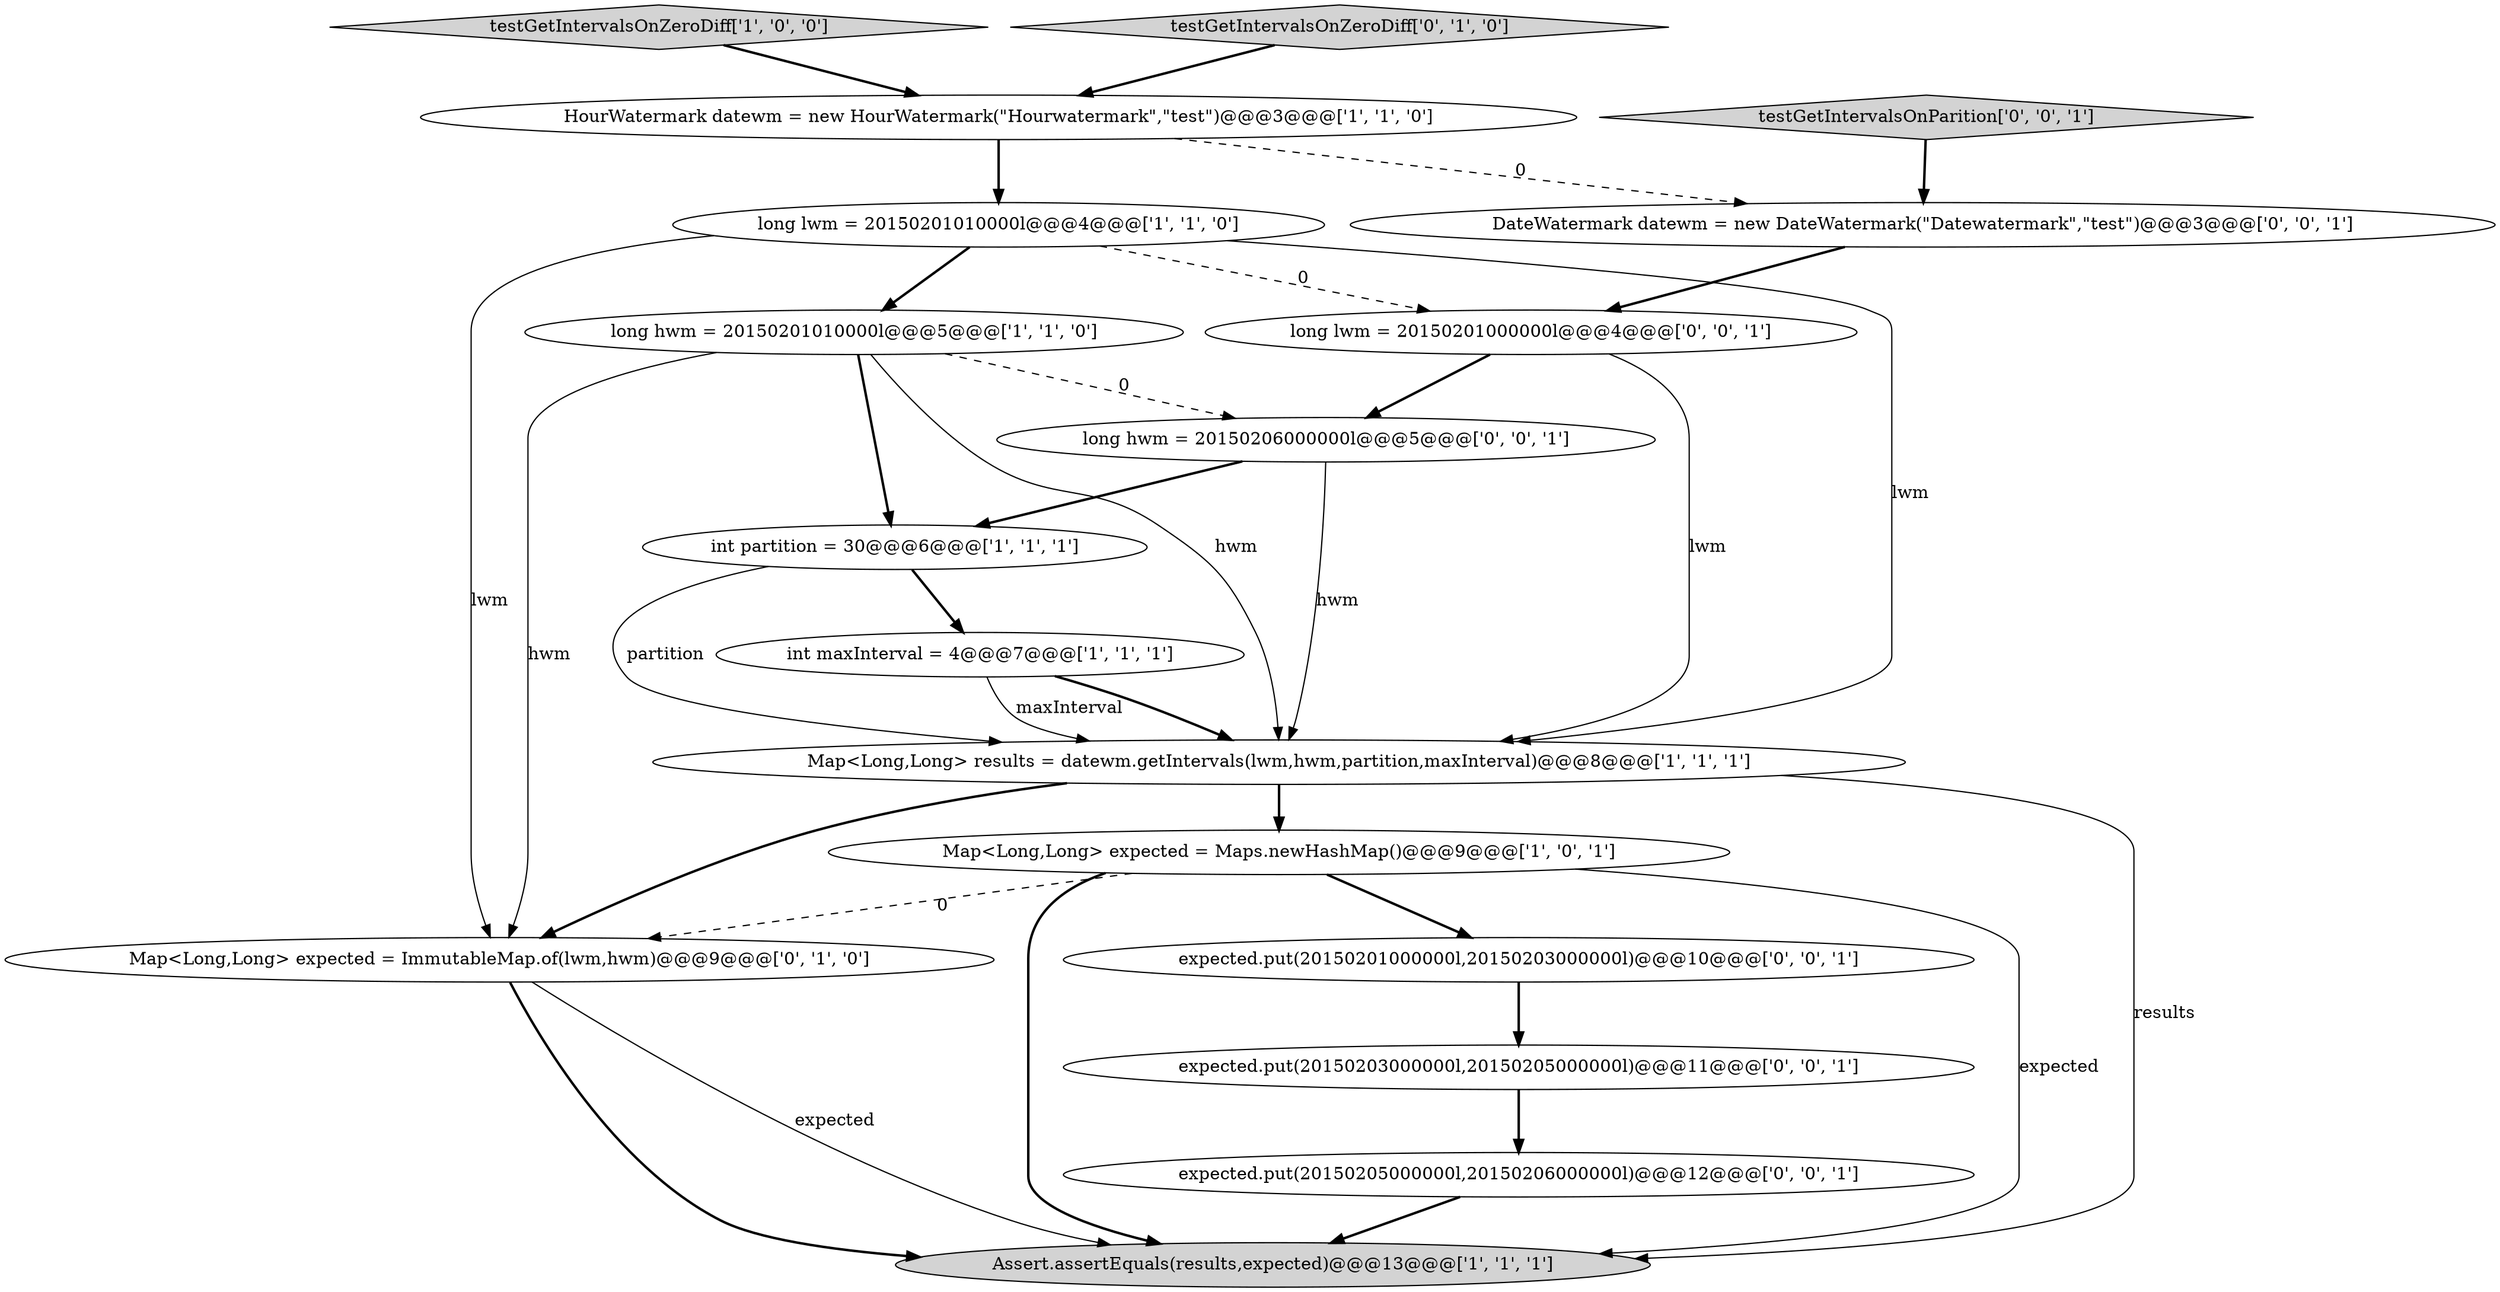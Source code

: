 digraph {
10 [style = filled, label = "Map<Long,Long> expected = ImmutableMap.of(lwm,hwm)@@@9@@@['0', '1', '0']", fillcolor = white, shape = ellipse image = "AAA1AAABBB2BBB"];
7 [style = filled, label = "long hwm = 20150201010000l@@@5@@@['1', '1', '0']", fillcolor = white, shape = ellipse image = "AAA0AAABBB1BBB"];
14 [style = filled, label = "expected.put(20150205000000l,20150206000000l)@@@12@@@['0', '0', '1']", fillcolor = white, shape = ellipse image = "AAA0AAABBB3BBB"];
5 [style = filled, label = "long lwm = 20150201010000l@@@4@@@['1', '1', '0']", fillcolor = white, shape = ellipse image = "AAA0AAABBB1BBB"];
11 [style = filled, label = "long lwm = 20150201000000l@@@4@@@['0', '0', '1']", fillcolor = white, shape = ellipse image = "AAA0AAABBB3BBB"];
6 [style = filled, label = "Assert.assertEquals(results,expected)@@@13@@@['1', '1', '1']", fillcolor = lightgray, shape = ellipse image = "AAA0AAABBB1BBB"];
17 [style = filled, label = "expected.put(20150203000000l,20150205000000l)@@@11@@@['0', '0', '1']", fillcolor = white, shape = ellipse image = "AAA0AAABBB3BBB"];
0 [style = filled, label = "testGetIntervalsOnZeroDiff['1', '0', '0']", fillcolor = lightgray, shape = diamond image = "AAA0AAABBB1BBB"];
16 [style = filled, label = "expected.put(20150201000000l,20150203000000l)@@@10@@@['0', '0', '1']", fillcolor = white, shape = ellipse image = "AAA0AAABBB3BBB"];
4 [style = filled, label = "Map<Long,Long> results = datewm.getIntervals(lwm,hwm,partition,maxInterval)@@@8@@@['1', '1', '1']", fillcolor = white, shape = ellipse image = "AAA0AAABBB1BBB"];
1 [style = filled, label = "int maxInterval = 4@@@7@@@['1', '1', '1']", fillcolor = white, shape = ellipse image = "AAA0AAABBB1BBB"];
12 [style = filled, label = "DateWatermark datewm = new DateWatermark(\"Datewatermark\",\"test\")@@@3@@@['0', '0', '1']", fillcolor = white, shape = ellipse image = "AAA0AAABBB3BBB"];
15 [style = filled, label = "testGetIntervalsOnParition['0', '0', '1']", fillcolor = lightgray, shape = diamond image = "AAA0AAABBB3BBB"];
13 [style = filled, label = "long hwm = 20150206000000l@@@5@@@['0', '0', '1']", fillcolor = white, shape = ellipse image = "AAA0AAABBB3BBB"];
3 [style = filled, label = "HourWatermark datewm = new HourWatermark(\"Hourwatermark\",\"test\")@@@3@@@['1', '1', '0']", fillcolor = white, shape = ellipse image = "AAA0AAABBB1BBB"];
9 [style = filled, label = "testGetIntervalsOnZeroDiff['0', '1', '0']", fillcolor = lightgray, shape = diamond image = "AAA0AAABBB2BBB"];
8 [style = filled, label = "int partition = 30@@@6@@@['1', '1', '1']", fillcolor = white, shape = ellipse image = "AAA0AAABBB1BBB"];
2 [style = filled, label = "Map<Long,Long> expected = Maps.newHashMap()@@@9@@@['1', '0', '1']", fillcolor = white, shape = ellipse image = "AAA0AAABBB1BBB"];
5->10 [style = solid, label="lwm"];
7->8 [style = bold, label=""];
10->6 [style = bold, label=""];
13->4 [style = solid, label="hwm"];
15->12 [style = bold, label=""];
9->3 [style = bold, label=""];
7->10 [style = solid, label="hwm"];
2->10 [style = dashed, label="0"];
2->6 [style = solid, label="expected"];
17->14 [style = bold, label=""];
0->3 [style = bold, label=""];
8->4 [style = solid, label="partition"];
4->6 [style = solid, label="results"];
7->13 [style = dashed, label="0"];
3->5 [style = bold, label=""];
5->11 [style = dashed, label="0"];
4->2 [style = bold, label=""];
8->1 [style = bold, label=""];
10->6 [style = solid, label="expected"];
5->4 [style = solid, label="lwm"];
11->13 [style = bold, label=""];
14->6 [style = bold, label=""];
1->4 [style = bold, label=""];
1->4 [style = solid, label="maxInterval"];
7->4 [style = solid, label="hwm"];
2->6 [style = bold, label=""];
4->10 [style = bold, label=""];
2->16 [style = bold, label=""];
12->11 [style = bold, label=""];
16->17 [style = bold, label=""];
13->8 [style = bold, label=""];
3->12 [style = dashed, label="0"];
11->4 [style = solid, label="lwm"];
5->7 [style = bold, label=""];
}
